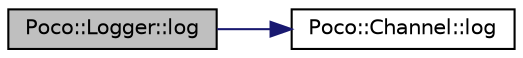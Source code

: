 digraph "Poco::Logger::log"
{
 // LATEX_PDF_SIZE
  edge [fontname="Helvetica",fontsize="10",labelfontname="Helvetica",labelfontsize="10"];
  node [fontname="Helvetica",fontsize="10",shape=record];
  rankdir="LR";
  Node1 [label="Poco::Logger::log",height=0.2,width=0.4,color="black", fillcolor="grey75", style="filled", fontcolor="black",tooltip=" "];
  Node1 -> Node2 [color="midnightblue",fontsize="10",style="solid",fontname="Helvetica"];
  Node2 [label="Poco::Channel::log",height=0.2,width=0.4,color="black", fillcolor="white", style="filled",URL="$classPoco_1_1Channel.html#aeafdcc5ce2e0e38d96f15a60a563da4e",tooltip=" "];
}
